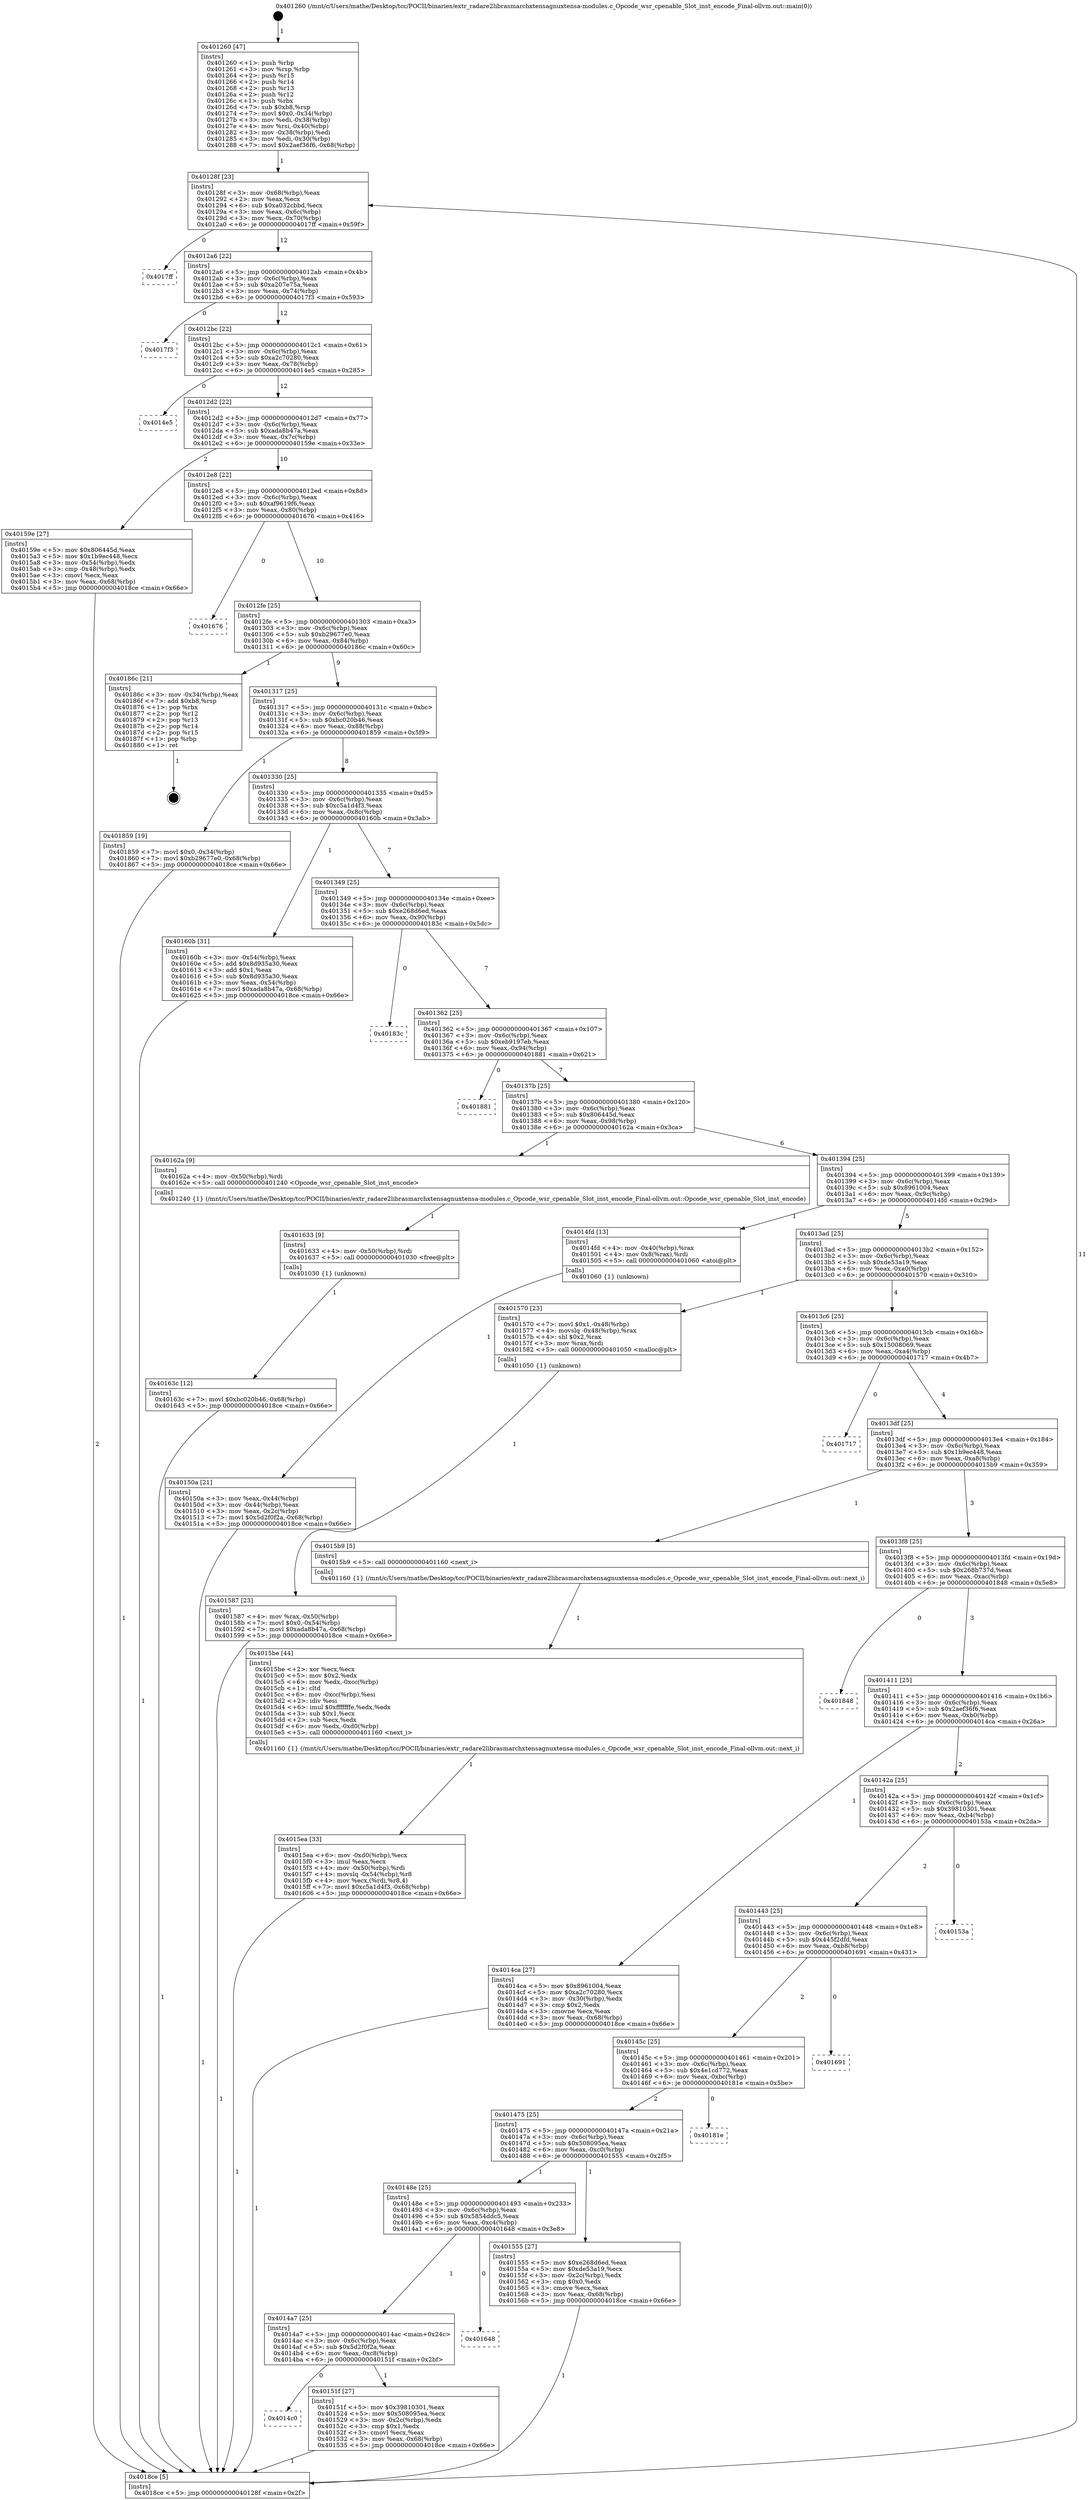 digraph "0x401260" {
  label = "0x401260 (/mnt/c/Users/mathe/Desktop/tcc/POCII/binaries/extr_radare2librasmarchxtensagnuxtensa-modules.c_Opcode_wsr_cpenable_Slot_inst_encode_Final-ollvm.out::main(0))"
  labelloc = "t"
  node[shape=record]

  Entry [label="",width=0.3,height=0.3,shape=circle,fillcolor=black,style=filled]
  "0x40128f" [label="{
     0x40128f [23]\l
     | [instrs]\l
     &nbsp;&nbsp;0x40128f \<+3\>: mov -0x68(%rbp),%eax\l
     &nbsp;&nbsp;0x401292 \<+2\>: mov %eax,%ecx\l
     &nbsp;&nbsp;0x401294 \<+6\>: sub $0xa032cbbd,%ecx\l
     &nbsp;&nbsp;0x40129a \<+3\>: mov %eax,-0x6c(%rbp)\l
     &nbsp;&nbsp;0x40129d \<+3\>: mov %ecx,-0x70(%rbp)\l
     &nbsp;&nbsp;0x4012a0 \<+6\>: je 00000000004017ff \<main+0x59f\>\l
  }"]
  "0x4017ff" [label="{
     0x4017ff\l
  }", style=dashed]
  "0x4012a6" [label="{
     0x4012a6 [22]\l
     | [instrs]\l
     &nbsp;&nbsp;0x4012a6 \<+5\>: jmp 00000000004012ab \<main+0x4b\>\l
     &nbsp;&nbsp;0x4012ab \<+3\>: mov -0x6c(%rbp),%eax\l
     &nbsp;&nbsp;0x4012ae \<+5\>: sub $0xa207e75a,%eax\l
     &nbsp;&nbsp;0x4012b3 \<+3\>: mov %eax,-0x74(%rbp)\l
     &nbsp;&nbsp;0x4012b6 \<+6\>: je 00000000004017f3 \<main+0x593\>\l
  }"]
  Exit [label="",width=0.3,height=0.3,shape=circle,fillcolor=black,style=filled,peripheries=2]
  "0x4017f3" [label="{
     0x4017f3\l
  }", style=dashed]
  "0x4012bc" [label="{
     0x4012bc [22]\l
     | [instrs]\l
     &nbsp;&nbsp;0x4012bc \<+5\>: jmp 00000000004012c1 \<main+0x61\>\l
     &nbsp;&nbsp;0x4012c1 \<+3\>: mov -0x6c(%rbp),%eax\l
     &nbsp;&nbsp;0x4012c4 \<+5\>: sub $0xa2c70280,%eax\l
     &nbsp;&nbsp;0x4012c9 \<+3\>: mov %eax,-0x78(%rbp)\l
     &nbsp;&nbsp;0x4012cc \<+6\>: je 00000000004014e5 \<main+0x285\>\l
  }"]
  "0x40163c" [label="{
     0x40163c [12]\l
     | [instrs]\l
     &nbsp;&nbsp;0x40163c \<+7\>: movl $0xbc020b46,-0x68(%rbp)\l
     &nbsp;&nbsp;0x401643 \<+5\>: jmp 00000000004018ce \<main+0x66e\>\l
  }"]
  "0x4014e5" [label="{
     0x4014e5\l
  }", style=dashed]
  "0x4012d2" [label="{
     0x4012d2 [22]\l
     | [instrs]\l
     &nbsp;&nbsp;0x4012d2 \<+5\>: jmp 00000000004012d7 \<main+0x77\>\l
     &nbsp;&nbsp;0x4012d7 \<+3\>: mov -0x6c(%rbp),%eax\l
     &nbsp;&nbsp;0x4012da \<+5\>: sub $0xada8b47a,%eax\l
     &nbsp;&nbsp;0x4012df \<+3\>: mov %eax,-0x7c(%rbp)\l
     &nbsp;&nbsp;0x4012e2 \<+6\>: je 000000000040159e \<main+0x33e\>\l
  }"]
  "0x401633" [label="{
     0x401633 [9]\l
     | [instrs]\l
     &nbsp;&nbsp;0x401633 \<+4\>: mov -0x50(%rbp),%rdi\l
     &nbsp;&nbsp;0x401637 \<+5\>: call 0000000000401030 \<free@plt\>\l
     | [calls]\l
     &nbsp;&nbsp;0x401030 \{1\} (unknown)\l
  }"]
  "0x40159e" [label="{
     0x40159e [27]\l
     | [instrs]\l
     &nbsp;&nbsp;0x40159e \<+5\>: mov $0x806445d,%eax\l
     &nbsp;&nbsp;0x4015a3 \<+5\>: mov $0x1b9ec448,%ecx\l
     &nbsp;&nbsp;0x4015a8 \<+3\>: mov -0x54(%rbp),%edx\l
     &nbsp;&nbsp;0x4015ab \<+3\>: cmp -0x48(%rbp),%edx\l
     &nbsp;&nbsp;0x4015ae \<+3\>: cmovl %ecx,%eax\l
     &nbsp;&nbsp;0x4015b1 \<+3\>: mov %eax,-0x68(%rbp)\l
     &nbsp;&nbsp;0x4015b4 \<+5\>: jmp 00000000004018ce \<main+0x66e\>\l
  }"]
  "0x4012e8" [label="{
     0x4012e8 [22]\l
     | [instrs]\l
     &nbsp;&nbsp;0x4012e8 \<+5\>: jmp 00000000004012ed \<main+0x8d\>\l
     &nbsp;&nbsp;0x4012ed \<+3\>: mov -0x6c(%rbp),%eax\l
     &nbsp;&nbsp;0x4012f0 \<+5\>: sub $0xaf9619f6,%eax\l
     &nbsp;&nbsp;0x4012f5 \<+3\>: mov %eax,-0x80(%rbp)\l
     &nbsp;&nbsp;0x4012f8 \<+6\>: je 0000000000401676 \<main+0x416\>\l
  }"]
  "0x4015ea" [label="{
     0x4015ea [33]\l
     | [instrs]\l
     &nbsp;&nbsp;0x4015ea \<+6\>: mov -0xd0(%rbp),%ecx\l
     &nbsp;&nbsp;0x4015f0 \<+3\>: imul %eax,%ecx\l
     &nbsp;&nbsp;0x4015f3 \<+4\>: mov -0x50(%rbp),%rdi\l
     &nbsp;&nbsp;0x4015f7 \<+4\>: movslq -0x54(%rbp),%r8\l
     &nbsp;&nbsp;0x4015fb \<+4\>: mov %ecx,(%rdi,%r8,4)\l
     &nbsp;&nbsp;0x4015ff \<+7\>: movl $0xc5a1d4f3,-0x68(%rbp)\l
     &nbsp;&nbsp;0x401606 \<+5\>: jmp 00000000004018ce \<main+0x66e\>\l
  }"]
  "0x401676" [label="{
     0x401676\l
  }", style=dashed]
  "0x4012fe" [label="{
     0x4012fe [25]\l
     | [instrs]\l
     &nbsp;&nbsp;0x4012fe \<+5\>: jmp 0000000000401303 \<main+0xa3\>\l
     &nbsp;&nbsp;0x401303 \<+3\>: mov -0x6c(%rbp),%eax\l
     &nbsp;&nbsp;0x401306 \<+5\>: sub $0xb29677e0,%eax\l
     &nbsp;&nbsp;0x40130b \<+6\>: mov %eax,-0x84(%rbp)\l
     &nbsp;&nbsp;0x401311 \<+6\>: je 000000000040186c \<main+0x60c\>\l
  }"]
  "0x4015be" [label="{
     0x4015be [44]\l
     | [instrs]\l
     &nbsp;&nbsp;0x4015be \<+2\>: xor %ecx,%ecx\l
     &nbsp;&nbsp;0x4015c0 \<+5\>: mov $0x2,%edx\l
     &nbsp;&nbsp;0x4015c5 \<+6\>: mov %edx,-0xcc(%rbp)\l
     &nbsp;&nbsp;0x4015cb \<+1\>: cltd\l
     &nbsp;&nbsp;0x4015cc \<+6\>: mov -0xcc(%rbp),%esi\l
     &nbsp;&nbsp;0x4015d2 \<+2\>: idiv %esi\l
     &nbsp;&nbsp;0x4015d4 \<+6\>: imul $0xfffffffe,%edx,%edx\l
     &nbsp;&nbsp;0x4015da \<+3\>: sub $0x1,%ecx\l
     &nbsp;&nbsp;0x4015dd \<+2\>: sub %ecx,%edx\l
     &nbsp;&nbsp;0x4015df \<+6\>: mov %edx,-0xd0(%rbp)\l
     &nbsp;&nbsp;0x4015e5 \<+5\>: call 0000000000401160 \<next_i\>\l
     | [calls]\l
     &nbsp;&nbsp;0x401160 \{1\} (/mnt/c/Users/mathe/Desktop/tcc/POCII/binaries/extr_radare2librasmarchxtensagnuxtensa-modules.c_Opcode_wsr_cpenable_Slot_inst_encode_Final-ollvm.out::next_i)\l
  }"]
  "0x40186c" [label="{
     0x40186c [21]\l
     | [instrs]\l
     &nbsp;&nbsp;0x40186c \<+3\>: mov -0x34(%rbp),%eax\l
     &nbsp;&nbsp;0x40186f \<+7\>: add $0xb8,%rsp\l
     &nbsp;&nbsp;0x401876 \<+1\>: pop %rbx\l
     &nbsp;&nbsp;0x401877 \<+2\>: pop %r12\l
     &nbsp;&nbsp;0x401879 \<+2\>: pop %r13\l
     &nbsp;&nbsp;0x40187b \<+2\>: pop %r14\l
     &nbsp;&nbsp;0x40187d \<+2\>: pop %r15\l
     &nbsp;&nbsp;0x40187f \<+1\>: pop %rbp\l
     &nbsp;&nbsp;0x401880 \<+1\>: ret\l
  }"]
  "0x401317" [label="{
     0x401317 [25]\l
     | [instrs]\l
     &nbsp;&nbsp;0x401317 \<+5\>: jmp 000000000040131c \<main+0xbc\>\l
     &nbsp;&nbsp;0x40131c \<+3\>: mov -0x6c(%rbp),%eax\l
     &nbsp;&nbsp;0x40131f \<+5\>: sub $0xbc020b46,%eax\l
     &nbsp;&nbsp;0x401324 \<+6\>: mov %eax,-0x88(%rbp)\l
     &nbsp;&nbsp;0x40132a \<+6\>: je 0000000000401859 \<main+0x5f9\>\l
  }"]
  "0x401587" [label="{
     0x401587 [23]\l
     | [instrs]\l
     &nbsp;&nbsp;0x401587 \<+4\>: mov %rax,-0x50(%rbp)\l
     &nbsp;&nbsp;0x40158b \<+7\>: movl $0x0,-0x54(%rbp)\l
     &nbsp;&nbsp;0x401592 \<+7\>: movl $0xada8b47a,-0x68(%rbp)\l
     &nbsp;&nbsp;0x401599 \<+5\>: jmp 00000000004018ce \<main+0x66e\>\l
  }"]
  "0x401859" [label="{
     0x401859 [19]\l
     | [instrs]\l
     &nbsp;&nbsp;0x401859 \<+7\>: movl $0x0,-0x34(%rbp)\l
     &nbsp;&nbsp;0x401860 \<+7\>: movl $0xb29677e0,-0x68(%rbp)\l
     &nbsp;&nbsp;0x401867 \<+5\>: jmp 00000000004018ce \<main+0x66e\>\l
  }"]
  "0x401330" [label="{
     0x401330 [25]\l
     | [instrs]\l
     &nbsp;&nbsp;0x401330 \<+5\>: jmp 0000000000401335 \<main+0xd5\>\l
     &nbsp;&nbsp;0x401335 \<+3\>: mov -0x6c(%rbp),%eax\l
     &nbsp;&nbsp;0x401338 \<+5\>: sub $0xc5a1d4f3,%eax\l
     &nbsp;&nbsp;0x40133d \<+6\>: mov %eax,-0x8c(%rbp)\l
     &nbsp;&nbsp;0x401343 \<+6\>: je 000000000040160b \<main+0x3ab\>\l
  }"]
  "0x4014c0" [label="{
     0x4014c0\l
  }", style=dashed]
  "0x40160b" [label="{
     0x40160b [31]\l
     | [instrs]\l
     &nbsp;&nbsp;0x40160b \<+3\>: mov -0x54(%rbp),%eax\l
     &nbsp;&nbsp;0x40160e \<+5\>: add $0x8d935a30,%eax\l
     &nbsp;&nbsp;0x401613 \<+3\>: add $0x1,%eax\l
     &nbsp;&nbsp;0x401616 \<+5\>: sub $0x8d935a30,%eax\l
     &nbsp;&nbsp;0x40161b \<+3\>: mov %eax,-0x54(%rbp)\l
     &nbsp;&nbsp;0x40161e \<+7\>: movl $0xada8b47a,-0x68(%rbp)\l
     &nbsp;&nbsp;0x401625 \<+5\>: jmp 00000000004018ce \<main+0x66e\>\l
  }"]
  "0x401349" [label="{
     0x401349 [25]\l
     | [instrs]\l
     &nbsp;&nbsp;0x401349 \<+5\>: jmp 000000000040134e \<main+0xee\>\l
     &nbsp;&nbsp;0x40134e \<+3\>: mov -0x6c(%rbp),%eax\l
     &nbsp;&nbsp;0x401351 \<+5\>: sub $0xe268d6ed,%eax\l
     &nbsp;&nbsp;0x401356 \<+6\>: mov %eax,-0x90(%rbp)\l
     &nbsp;&nbsp;0x40135c \<+6\>: je 000000000040183c \<main+0x5dc\>\l
  }"]
  "0x40151f" [label="{
     0x40151f [27]\l
     | [instrs]\l
     &nbsp;&nbsp;0x40151f \<+5\>: mov $0x39810301,%eax\l
     &nbsp;&nbsp;0x401524 \<+5\>: mov $0x508095ea,%ecx\l
     &nbsp;&nbsp;0x401529 \<+3\>: mov -0x2c(%rbp),%edx\l
     &nbsp;&nbsp;0x40152c \<+3\>: cmp $0x1,%edx\l
     &nbsp;&nbsp;0x40152f \<+3\>: cmovl %ecx,%eax\l
     &nbsp;&nbsp;0x401532 \<+3\>: mov %eax,-0x68(%rbp)\l
     &nbsp;&nbsp;0x401535 \<+5\>: jmp 00000000004018ce \<main+0x66e\>\l
  }"]
  "0x40183c" [label="{
     0x40183c\l
  }", style=dashed]
  "0x401362" [label="{
     0x401362 [25]\l
     | [instrs]\l
     &nbsp;&nbsp;0x401362 \<+5\>: jmp 0000000000401367 \<main+0x107\>\l
     &nbsp;&nbsp;0x401367 \<+3\>: mov -0x6c(%rbp),%eax\l
     &nbsp;&nbsp;0x40136a \<+5\>: sub $0xeb9197eb,%eax\l
     &nbsp;&nbsp;0x40136f \<+6\>: mov %eax,-0x94(%rbp)\l
     &nbsp;&nbsp;0x401375 \<+6\>: je 0000000000401881 \<main+0x621\>\l
  }"]
  "0x4014a7" [label="{
     0x4014a7 [25]\l
     | [instrs]\l
     &nbsp;&nbsp;0x4014a7 \<+5\>: jmp 00000000004014ac \<main+0x24c\>\l
     &nbsp;&nbsp;0x4014ac \<+3\>: mov -0x6c(%rbp),%eax\l
     &nbsp;&nbsp;0x4014af \<+5\>: sub $0x5d2f0f2a,%eax\l
     &nbsp;&nbsp;0x4014b4 \<+6\>: mov %eax,-0xc8(%rbp)\l
     &nbsp;&nbsp;0x4014ba \<+6\>: je 000000000040151f \<main+0x2bf\>\l
  }"]
  "0x401881" [label="{
     0x401881\l
  }", style=dashed]
  "0x40137b" [label="{
     0x40137b [25]\l
     | [instrs]\l
     &nbsp;&nbsp;0x40137b \<+5\>: jmp 0000000000401380 \<main+0x120\>\l
     &nbsp;&nbsp;0x401380 \<+3\>: mov -0x6c(%rbp),%eax\l
     &nbsp;&nbsp;0x401383 \<+5\>: sub $0x806445d,%eax\l
     &nbsp;&nbsp;0x401388 \<+6\>: mov %eax,-0x98(%rbp)\l
     &nbsp;&nbsp;0x40138e \<+6\>: je 000000000040162a \<main+0x3ca\>\l
  }"]
  "0x401648" [label="{
     0x401648\l
  }", style=dashed]
  "0x40162a" [label="{
     0x40162a [9]\l
     | [instrs]\l
     &nbsp;&nbsp;0x40162a \<+4\>: mov -0x50(%rbp),%rdi\l
     &nbsp;&nbsp;0x40162e \<+5\>: call 0000000000401240 \<Opcode_wsr_cpenable_Slot_inst_encode\>\l
     | [calls]\l
     &nbsp;&nbsp;0x401240 \{1\} (/mnt/c/Users/mathe/Desktop/tcc/POCII/binaries/extr_radare2librasmarchxtensagnuxtensa-modules.c_Opcode_wsr_cpenable_Slot_inst_encode_Final-ollvm.out::Opcode_wsr_cpenable_Slot_inst_encode)\l
  }"]
  "0x401394" [label="{
     0x401394 [25]\l
     | [instrs]\l
     &nbsp;&nbsp;0x401394 \<+5\>: jmp 0000000000401399 \<main+0x139\>\l
     &nbsp;&nbsp;0x401399 \<+3\>: mov -0x6c(%rbp),%eax\l
     &nbsp;&nbsp;0x40139c \<+5\>: sub $0x8961004,%eax\l
     &nbsp;&nbsp;0x4013a1 \<+6\>: mov %eax,-0x9c(%rbp)\l
     &nbsp;&nbsp;0x4013a7 \<+6\>: je 00000000004014fd \<main+0x29d\>\l
  }"]
  "0x40148e" [label="{
     0x40148e [25]\l
     | [instrs]\l
     &nbsp;&nbsp;0x40148e \<+5\>: jmp 0000000000401493 \<main+0x233\>\l
     &nbsp;&nbsp;0x401493 \<+3\>: mov -0x6c(%rbp),%eax\l
     &nbsp;&nbsp;0x401496 \<+5\>: sub $0x5854ddc5,%eax\l
     &nbsp;&nbsp;0x40149b \<+6\>: mov %eax,-0xc4(%rbp)\l
     &nbsp;&nbsp;0x4014a1 \<+6\>: je 0000000000401648 \<main+0x3e8\>\l
  }"]
  "0x4014fd" [label="{
     0x4014fd [13]\l
     | [instrs]\l
     &nbsp;&nbsp;0x4014fd \<+4\>: mov -0x40(%rbp),%rax\l
     &nbsp;&nbsp;0x401501 \<+4\>: mov 0x8(%rax),%rdi\l
     &nbsp;&nbsp;0x401505 \<+5\>: call 0000000000401060 \<atoi@plt\>\l
     | [calls]\l
     &nbsp;&nbsp;0x401060 \{1\} (unknown)\l
  }"]
  "0x4013ad" [label="{
     0x4013ad [25]\l
     | [instrs]\l
     &nbsp;&nbsp;0x4013ad \<+5\>: jmp 00000000004013b2 \<main+0x152\>\l
     &nbsp;&nbsp;0x4013b2 \<+3\>: mov -0x6c(%rbp),%eax\l
     &nbsp;&nbsp;0x4013b5 \<+5\>: sub $0xde53a19,%eax\l
     &nbsp;&nbsp;0x4013ba \<+6\>: mov %eax,-0xa0(%rbp)\l
     &nbsp;&nbsp;0x4013c0 \<+6\>: je 0000000000401570 \<main+0x310\>\l
  }"]
  "0x401555" [label="{
     0x401555 [27]\l
     | [instrs]\l
     &nbsp;&nbsp;0x401555 \<+5\>: mov $0xe268d6ed,%eax\l
     &nbsp;&nbsp;0x40155a \<+5\>: mov $0xde53a19,%ecx\l
     &nbsp;&nbsp;0x40155f \<+3\>: mov -0x2c(%rbp),%edx\l
     &nbsp;&nbsp;0x401562 \<+3\>: cmp $0x0,%edx\l
     &nbsp;&nbsp;0x401565 \<+3\>: cmove %ecx,%eax\l
     &nbsp;&nbsp;0x401568 \<+3\>: mov %eax,-0x68(%rbp)\l
     &nbsp;&nbsp;0x40156b \<+5\>: jmp 00000000004018ce \<main+0x66e\>\l
  }"]
  "0x401570" [label="{
     0x401570 [23]\l
     | [instrs]\l
     &nbsp;&nbsp;0x401570 \<+7\>: movl $0x1,-0x48(%rbp)\l
     &nbsp;&nbsp;0x401577 \<+4\>: movslq -0x48(%rbp),%rax\l
     &nbsp;&nbsp;0x40157b \<+4\>: shl $0x2,%rax\l
     &nbsp;&nbsp;0x40157f \<+3\>: mov %rax,%rdi\l
     &nbsp;&nbsp;0x401582 \<+5\>: call 0000000000401050 \<malloc@plt\>\l
     | [calls]\l
     &nbsp;&nbsp;0x401050 \{1\} (unknown)\l
  }"]
  "0x4013c6" [label="{
     0x4013c6 [25]\l
     | [instrs]\l
     &nbsp;&nbsp;0x4013c6 \<+5\>: jmp 00000000004013cb \<main+0x16b\>\l
     &nbsp;&nbsp;0x4013cb \<+3\>: mov -0x6c(%rbp),%eax\l
     &nbsp;&nbsp;0x4013ce \<+5\>: sub $0x15008069,%eax\l
     &nbsp;&nbsp;0x4013d3 \<+6\>: mov %eax,-0xa4(%rbp)\l
     &nbsp;&nbsp;0x4013d9 \<+6\>: je 0000000000401717 \<main+0x4b7\>\l
  }"]
  "0x401475" [label="{
     0x401475 [25]\l
     | [instrs]\l
     &nbsp;&nbsp;0x401475 \<+5\>: jmp 000000000040147a \<main+0x21a\>\l
     &nbsp;&nbsp;0x40147a \<+3\>: mov -0x6c(%rbp),%eax\l
     &nbsp;&nbsp;0x40147d \<+5\>: sub $0x508095ea,%eax\l
     &nbsp;&nbsp;0x401482 \<+6\>: mov %eax,-0xc0(%rbp)\l
     &nbsp;&nbsp;0x401488 \<+6\>: je 0000000000401555 \<main+0x2f5\>\l
  }"]
  "0x401717" [label="{
     0x401717\l
  }", style=dashed]
  "0x4013df" [label="{
     0x4013df [25]\l
     | [instrs]\l
     &nbsp;&nbsp;0x4013df \<+5\>: jmp 00000000004013e4 \<main+0x184\>\l
     &nbsp;&nbsp;0x4013e4 \<+3\>: mov -0x6c(%rbp),%eax\l
     &nbsp;&nbsp;0x4013e7 \<+5\>: sub $0x1b9ec448,%eax\l
     &nbsp;&nbsp;0x4013ec \<+6\>: mov %eax,-0xa8(%rbp)\l
     &nbsp;&nbsp;0x4013f2 \<+6\>: je 00000000004015b9 \<main+0x359\>\l
  }"]
  "0x40181e" [label="{
     0x40181e\l
  }", style=dashed]
  "0x4015b9" [label="{
     0x4015b9 [5]\l
     | [instrs]\l
     &nbsp;&nbsp;0x4015b9 \<+5\>: call 0000000000401160 \<next_i\>\l
     | [calls]\l
     &nbsp;&nbsp;0x401160 \{1\} (/mnt/c/Users/mathe/Desktop/tcc/POCII/binaries/extr_radare2librasmarchxtensagnuxtensa-modules.c_Opcode_wsr_cpenable_Slot_inst_encode_Final-ollvm.out::next_i)\l
  }"]
  "0x4013f8" [label="{
     0x4013f8 [25]\l
     | [instrs]\l
     &nbsp;&nbsp;0x4013f8 \<+5\>: jmp 00000000004013fd \<main+0x19d\>\l
     &nbsp;&nbsp;0x4013fd \<+3\>: mov -0x6c(%rbp),%eax\l
     &nbsp;&nbsp;0x401400 \<+5\>: sub $0x268b737d,%eax\l
     &nbsp;&nbsp;0x401405 \<+6\>: mov %eax,-0xac(%rbp)\l
     &nbsp;&nbsp;0x40140b \<+6\>: je 0000000000401848 \<main+0x5e8\>\l
  }"]
  "0x40145c" [label="{
     0x40145c [25]\l
     | [instrs]\l
     &nbsp;&nbsp;0x40145c \<+5\>: jmp 0000000000401461 \<main+0x201\>\l
     &nbsp;&nbsp;0x401461 \<+3\>: mov -0x6c(%rbp),%eax\l
     &nbsp;&nbsp;0x401464 \<+5\>: sub $0x4e1cd772,%eax\l
     &nbsp;&nbsp;0x401469 \<+6\>: mov %eax,-0xbc(%rbp)\l
     &nbsp;&nbsp;0x40146f \<+6\>: je 000000000040181e \<main+0x5be\>\l
  }"]
  "0x401848" [label="{
     0x401848\l
  }", style=dashed]
  "0x401411" [label="{
     0x401411 [25]\l
     | [instrs]\l
     &nbsp;&nbsp;0x401411 \<+5\>: jmp 0000000000401416 \<main+0x1b6\>\l
     &nbsp;&nbsp;0x401416 \<+3\>: mov -0x6c(%rbp),%eax\l
     &nbsp;&nbsp;0x401419 \<+5\>: sub $0x2aef36f6,%eax\l
     &nbsp;&nbsp;0x40141e \<+6\>: mov %eax,-0xb0(%rbp)\l
     &nbsp;&nbsp;0x401424 \<+6\>: je 00000000004014ca \<main+0x26a\>\l
  }"]
  "0x401691" [label="{
     0x401691\l
  }", style=dashed]
  "0x4014ca" [label="{
     0x4014ca [27]\l
     | [instrs]\l
     &nbsp;&nbsp;0x4014ca \<+5\>: mov $0x8961004,%eax\l
     &nbsp;&nbsp;0x4014cf \<+5\>: mov $0xa2c70280,%ecx\l
     &nbsp;&nbsp;0x4014d4 \<+3\>: mov -0x30(%rbp),%edx\l
     &nbsp;&nbsp;0x4014d7 \<+3\>: cmp $0x2,%edx\l
     &nbsp;&nbsp;0x4014da \<+3\>: cmovne %ecx,%eax\l
     &nbsp;&nbsp;0x4014dd \<+3\>: mov %eax,-0x68(%rbp)\l
     &nbsp;&nbsp;0x4014e0 \<+5\>: jmp 00000000004018ce \<main+0x66e\>\l
  }"]
  "0x40142a" [label="{
     0x40142a [25]\l
     | [instrs]\l
     &nbsp;&nbsp;0x40142a \<+5\>: jmp 000000000040142f \<main+0x1cf\>\l
     &nbsp;&nbsp;0x40142f \<+3\>: mov -0x6c(%rbp),%eax\l
     &nbsp;&nbsp;0x401432 \<+5\>: sub $0x39810301,%eax\l
     &nbsp;&nbsp;0x401437 \<+6\>: mov %eax,-0xb4(%rbp)\l
     &nbsp;&nbsp;0x40143d \<+6\>: je 000000000040153a \<main+0x2da\>\l
  }"]
  "0x4018ce" [label="{
     0x4018ce [5]\l
     | [instrs]\l
     &nbsp;&nbsp;0x4018ce \<+5\>: jmp 000000000040128f \<main+0x2f\>\l
  }"]
  "0x401260" [label="{
     0x401260 [47]\l
     | [instrs]\l
     &nbsp;&nbsp;0x401260 \<+1\>: push %rbp\l
     &nbsp;&nbsp;0x401261 \<+3\>: mov %rsp,%rbp\l
     &nbsp;&nbsp;0x401264 \<+2\>: push %r15\l
     &nbsp;&nbsp;0x401266 \<+2\>: push %r14\l
     &nbsp;&nbsp;0x401268 \<+2\>: push %r13\l
     &nbsp;&nbsp;0x40126a \<+2\>: push %r12\l
     &nbsp;&nbsp;0x40126c \<+1\>: push %rbx\l
     &nbsp;&nbsp;0x40126d \<+7\>: sub $0xb8,%rsp\l
     &nbsp;&nbsp;0x401274 \<+7\>: movl $0x0,-0x34(%rbp)\l
     &nbsp;&nbsp;0x40127b \<+3\>: mov %edi,-0x38(%rbp)\l
     &nbsp;&nbsp;0x40127e \<+4\>: mov %rsi,-0x40(%rbp)\l
     &nbsp;&nbsp;0x401282 \<+3\>: mov -0x38(%rbp),%edi\l
     &nbsp;&nbsp;0x401285 \<+3\>: mov %edi,-0x30(%rbp)\l
     &nbsp;&nbsp;0x401288 \<+7\>: movl $0x2aef36f6,-0x68(%rbp)\l
  }"]
  "0x40150a" [label="{
     0x40150a [21]\l
     | [instrs]\l
     &nbsp;&nbsp;0x40150a \<+3\>: mov %eax,-0x44(%rbp)\l
     &nbsp;&nbsp;0x40150d \<+3\>: mov -0x44(%rbp),%eax\l
     &nbsp;&nbsp;0x401510 \<+3\>: mov %eax,-0x2c(%rbp)\l
     &nbsp;&nbsp;0x401513 \<+7\>: movl $0x5d2f0f2a,-0x68(%rbp)\l
     &nbsp;&nbsp;0x40151a \<+5\>: jmp 00000000004018ce \<main+0x66e\>\l
  }"]
  "0x401443" [label="{
     0x401443 [25]\l
     | [instrs]\l
     &nbsp;&nbsp;0x401443 \<+5\>: jmp 0000000000401448 \<main+0x1e8\>\l
     &nbsp;&nbsp;0x401448 \<+3\>: mov -0x6c(%rbp),%eax\l
     &nbsp;&nbsp;0x40144b \<+5\>: sub $0x445f2dfd,%eax\l
     &nbsp;&nbsp;0x401450 \<+6\>: mov %eax,-0xb8(%rbp)\l
     &nbsp;&nbsp;0x401456 \<+6\>: je 0000000000401691 \<main+0x431\>\l
  }"]
  "0x40153a" [label="{
     0x40153a\l
  }", style=dashed]
  Entry -> "0x401260" [label=" 1"]
  "0x40128f" -> "0x4017ff" [label=" 0"]
  "0x40128f" -> "0x4012a6" [label=" 12"]
  "0x40186c" -> Exit [label=" 1"]
  "0x4012a6" -> "0x4017f3" [label=" 0"]
  "0x4012a6" -> "0x4012bc" [label=" 12"]
  "0x401859" -> "0x4018ce" [label=" 1"]
  "0x4012bc" -> "0x4014e5" [label=" 0"]
  "0x4012bc" -> "0x4012d2" [label=" 12"]
  "0x40163c" -> "0x4018ce" [label=" 1"]
  "0x4012d2" -> "0x40159e" [label=" 2"]
  "0x4012d2" -> "0x4012e8" [label=" 10"]
  "0x401633" -> "0x40163c" [label=" 1"]
  "0x4012e8" -> "0x401676" [label=" 0"]
  "0x4012e8" -> "0x4012fe" [label=" 10"]
  "0x40162a" -> "0x401633" [label=" 1"]
  "0x4012fe" -> "0x40186c" [label=" 1"]
  "0x4012fe" -> "0x401317" [label=" 9"]
  "0x40160b" -> "0x4018ce" [label=" 1"]
  "0x401317" -> "0x401859" [label=" 1"]
  "0x401317" -> "0x401330" [label=" 8"]
  "0x4015ea" -> "0x4018ce" [label=" 1"]
  "0x401330" -> "0x40160b" [label=" 1"]
  "0x401330" -> "0x401349" [label=" 7"]
  "0x4015be" -> "0x4015ea" [label=" 1"]
  "0x401349" -> "0x40183c" [label=" 0"]
  "0x401349" -> "0x401362" [label=" 7"]
  "0x4015b9" -> "0x4015be" [label=" 1"]
  "0x401362" -> "0x401881" [label=" 0"]
  "0x401362" -> "0x40137b" [label=" 7"]
  "0x401587" -> "0x4018ce" [label=" 1"]
  "0x40137b" -> "0x40162a" [label=" 1"]
  "0x40137b" -> "0x401394" [label=" 6"]
  "0x401570" -> "0x401587" [label=" 1"]
  "0x401394" -> "0x4014fd" [label=" 1"]
  "0x401394" -> "0x4013ad" [label=" 5"]
  "0x40151f" -> "0x4018ce" [label=" 1"]
  "0x4013ad" -> "0x401570" [label=" 1"]
  "0x4013ad" -> "0x4013c6" [label=" 4"]
  "0x4014a7" -> "0x4014c0" [label=" 0"]
  "0x4013c6" -> "0x401717" [label=" 0"]
  "0x4013c6" -> "0x4013df" [label=" 4"]
  "0x40159e" -> "0x4018ce" [label=" 2"]
  "0x4013df" -> "0x4015b9" [label=" 1"]
  "0x4013df" -> "0x4013f8" [label=" 3"]
  "0x40148e" -> "0x4014a7" [label=" 1"]
  "0x4013f8" -> "0x401848" [label=" 0"]
  "0x4013f8" -> "0x401411" [label=" 3"]
  "0x401555" -> "0x4018ce" [label=" 1"]
  "0x401411" -> "0x4014ca" [label=" 1"]
  "0x401411" -> "0x40142a" [label=" 2"]
  "0x4014ca" -> "0x4018ce" [label=" 1"]
  "0x401260" -> "0x40128f" [label=" 1"]
  "0x4018ce" -> "0x40128f" [label=" 11"]
  "0x4014fd" -> "0x40150a" [label=" 1"]
  "0x40150a" -> "0x4018ce" [label=" 1"]
  "0x401475" -> "0x40148e" [label=" 1"]
  "0x40142a" -> "0x40153a" [label=" 0"]
  "0x40142a" -> "0x401443" [label=" 2"]
  "0x401475" -> "0x401555" [label=" 1"]
  "0x401443" -> "0x401691" [label=" 0"]
  "0x401443" -> "0x40145c" [label=" 2"]
  "0x40148e" -> "0x401648" [label=" 0"]
  "0x40145c" -> "0x40181e" [label=" 0"]
  "0x40145c" -> "0x401475" [label=" 2"]
  "0x4014a7" -> "0x40151f" [label=" 1"]
}
